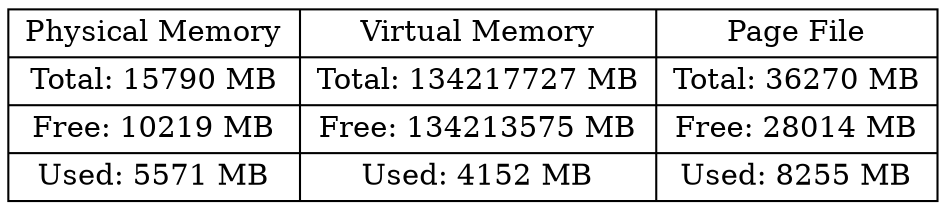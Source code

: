 digraph G {
node[shape=record]
Memory [label="{Physical Memory|Total: 15790 MB|Free: 10219 MB|Used: 5571 MB} |{Virtual Memory|Total: 134217727 MB|Free: 134213575 MB|Used: 4152 MB} |{Page File|Total: 36270 MB|Free: 28014 MB|Used: 8255 MB}"];
}
